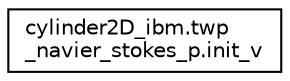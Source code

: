 digraph "Graphical Class Hierarchy"
{
 // LATEX_PDF_SIZE
  edge [fontname="Helvetica",fontsize="10",labelfontname="Helvetica",labelfontsize="10"];
  node [fontname="Helvetica",fontsize="10",shape=record];
  rankdir="LR";
  Node0 [label="cylinder2D_ibm.twp\l_navier_stokes_p.init_v",height=0.2,width=0.4,color="black", fillcolor="white", style="filled",URL="$classcylinder2D__ibm_1_1twp__navier__stokes__p_1_1init__v.html",tooltip=" "];
}
